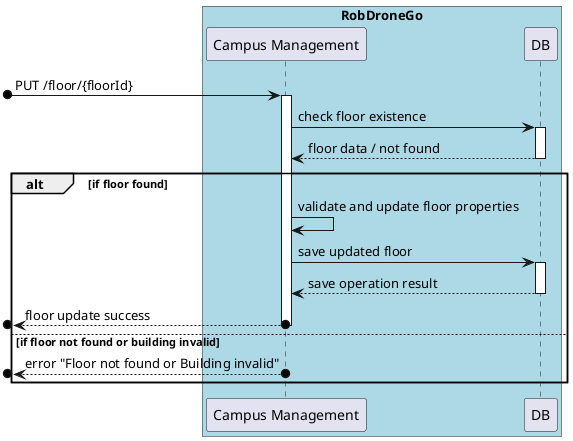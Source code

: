 @startuml SD Lv2

box "RobDroneGo" #LightBlue
    participant "Campus Management" as campus
    participant "DB" as DB
end box

[o-> campus : PUT /floor/{floorId}
activate campus

campus -> DB : check floor existence
activate DB
DB --> campus : floor data / not found
deactivate DB

alt if floor found

    campus -> campus : validate and update floor properties

    campus -> DB : save updated floor
    activate DB
    DB --> campus : save operation result
    deactivate DB

    [o<--o campus : floor update success
    deactivate campus

else if floor not found or building invalid

    [o<--o campus : error "Floor not found or Building invalid"
    deactivate campus

end

@enduml
